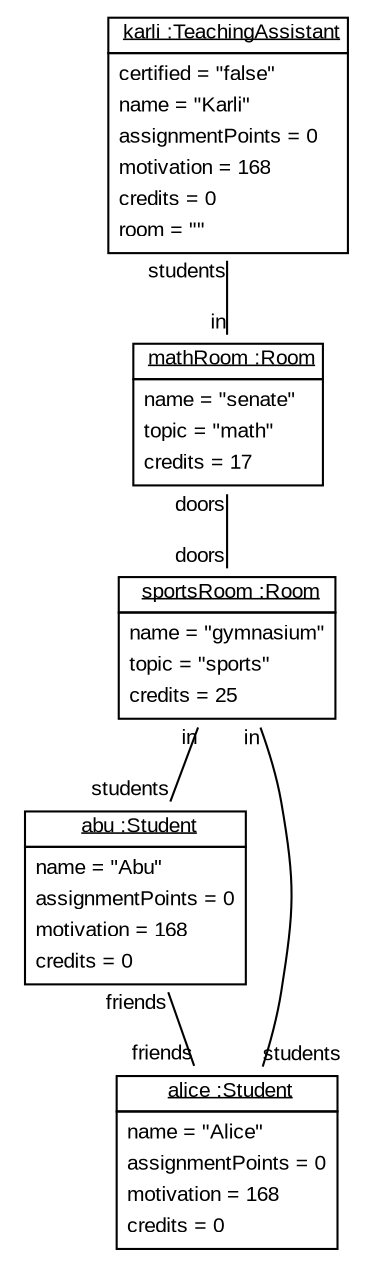 graph ObjectDiagram {
   node [shape = none, fontsize = 10, fontname = "Arial"];
   edge [fontsize = 10, fontname = "Arial"];
   compound=true;

karli [label=<<table border='0' cellborder='1' cellspacing='0'> <tr> <td href="../examples/org/sdmlib/examples/studyrightWithAssignments/TeachingAssistant.java"> <u>karli :TeachingAssistant</u></td></tr><tr><td><table border='0' cellborder='0' cellspacing='0'><tr><td align='left'>certified = "false"</td></tr><tr><td align='left'>name = "Karli"</td></tr><tr><td align='left'>assignmentPoints = 0</td></tr><tr><td align='left'>motivation = 168</td></tr><tr><td align='left'>credits = 0</td></tr><tr><td align='left'>room = ""</td></tr></table></td></tr></table>>];
mathRoom [label=<<table border='0' cellborder='1' cellspacing='0'> <tr> <td href="../examples/org/sdmlib/examples/studyrightWithAssignments/Room.java"> <u>mathRoom :Room</u></td></tr><tr><td><table border='0' cellborder='0' cellspacing='0'><tr><td align='left'>name = "senate"</td></tr><tr><td align='left'>topic = "math"</td></tr><tr><td align='left'>credits = 17</td></tr></table></td></tr></table>>];
sportsRoom [label=<<table border='0' cellborder='1' cellspacing='0'> <tr> <td href="../examples/org/sdmlib/examples/studyrightWithAssignments/Room.java"> <u>sportsRoom :Room</u></td></tr><tr><td><table border='0' cellborder='0' cellspacing='0'><tr><td align='left'>name = "gymnasium"</td></tr><tr><td align='left'>topic = "sports"</td></tr><tr><td align='left'>credits = 25</td></tr></table></td></tr></table>>];
abu [label=<<table border='0' cellborder='1' cellspacing='0'> <tr> <td href="../examples/org/sdmlib/examples/studyrightWithAssignments/Student.java"> <u>abu :Student</u></td></tr><tr><td><table border='0' cellborder='0' cellspacing='0'><tr><td align='left'>name = "Abu"</td></tr><tr><td align='left'>assignmentPoints = 0</td></tr><tr><td align='left'>motivation = 168</td></tr><tr><td align='left'>credits = 0</td></tr></table></td></tr></table>>];
alice [label=<<table border='0' cellborder='1' cellspacing='0'> <tr> <td href="../examples/org/sdmlib/examples/studyrightWithAssignments/Student.java"> <u>alice :Student</u></td></tr><tr><td><table border='0' cellborder='0' cellspacing='0'><tr><td align='left'>name = "Alice"</td></tr><tr><td align='left'>assignmentPoints = 0</td></tr><tr><td align='left'>motivation = 168</td></tr><tr><td align='left'>credits = 0</td></tr></table></td></tr></table>>];

karli -- mathRoom [headlabel = "in" taillabel = "students"];
mathRoom -- sportsRoom [headlabel = "doors" taillabel = "doors"];
sportsRoom -- abu [headlabel = "students" taillabel = "in"];
sportsRoom -- alice [headlabel = "students" taillabel = "in"];
abu -- alice [headlabel = "friends" taillabel = "friends"];
}
